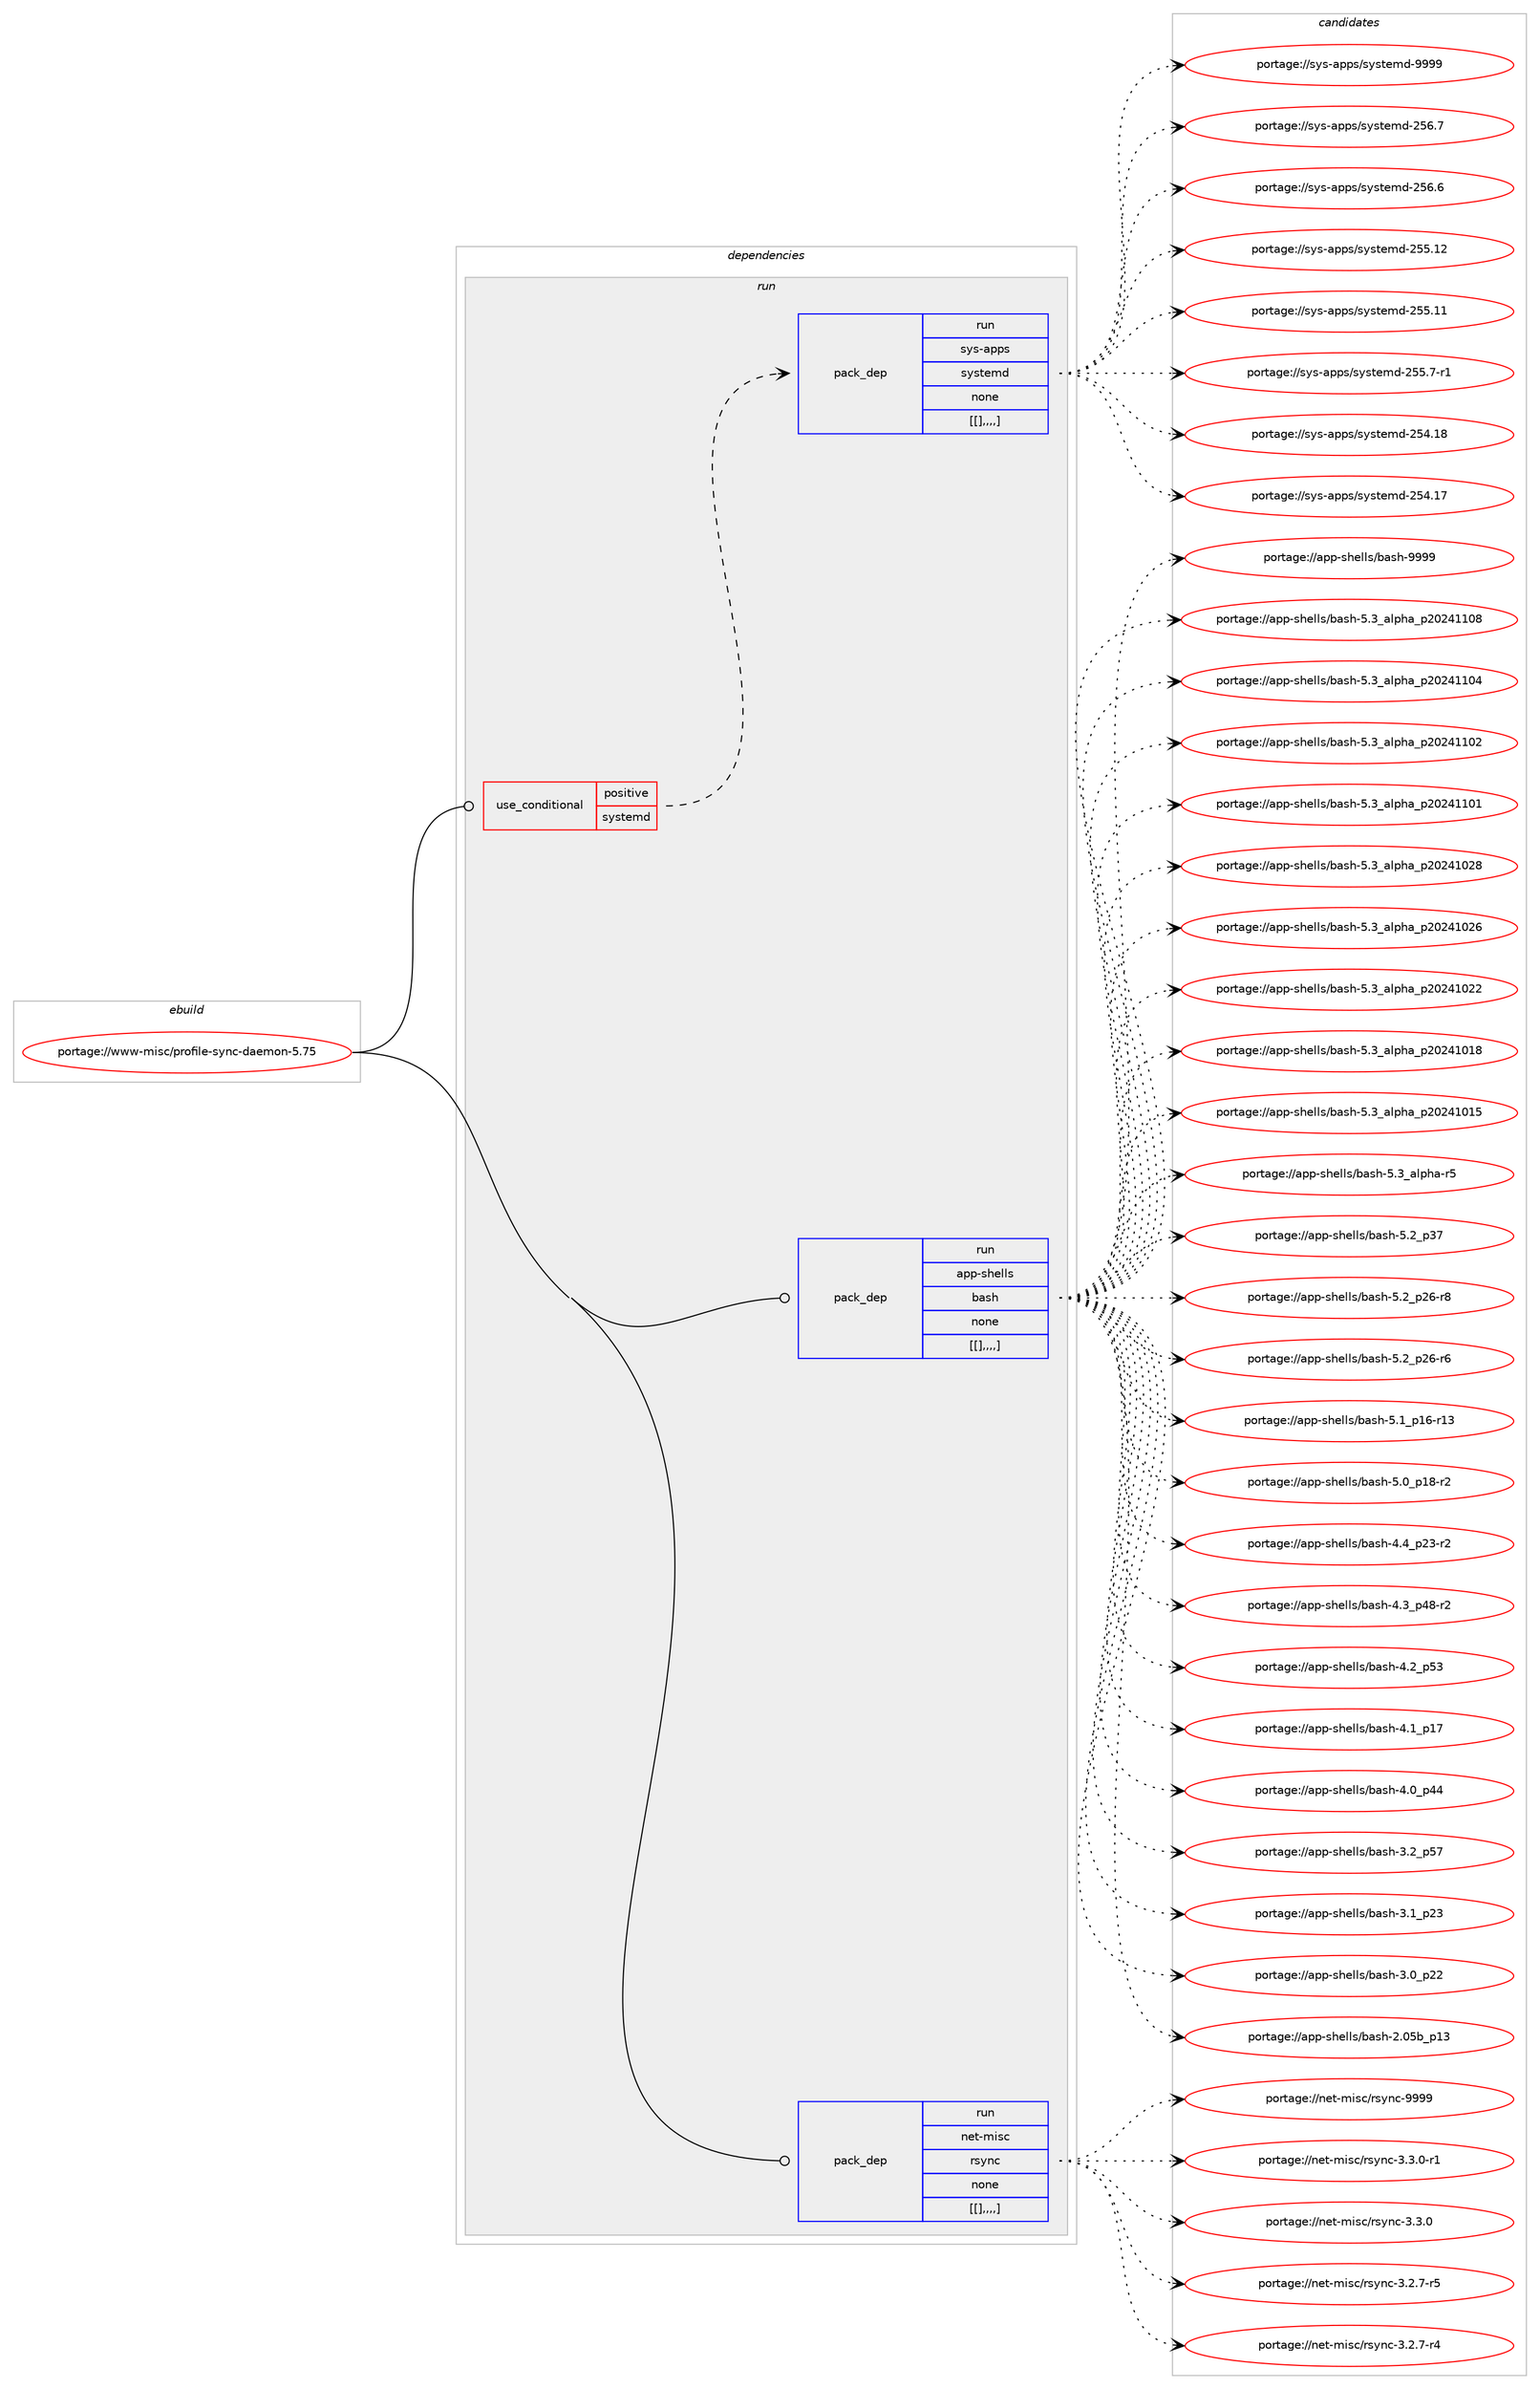 digraph prolog {

# *************
# Graph options
# *************

newrank=true;
concentrate=true;
compound=true;
graph [rankdir=LR,fontname=Helvetica,fontsize=10,ranksep=1.5];#, ranksep=2.5, nodesep=0.2];
edge  [arrowhead=vee];
node  [fontname=Helvetica,fontsize=10];

# **********
# The ebuild
# **********

subgraph cluster_leftcol {
color=gray;
label=<<i>ebuild</i>>;
id [label="portage://www-misc/profile-sync-daemon-5.75", color=red, width=4, href="../www-misc/profile-sync-daemon-5.75.svg"];
}

# ****************
# The dependencies
# ****************

subgraph cluster_midcol {
color=gray;
label=<<i>dependencies</i>>;
subgraph cluster_compile {
fillcolor="#eeeeee";
style=filled;
label=<<i>compile</i>>;
}
subgraph cluster_compileandrun {
fillcolor="#eeeeee";
style=filled;
label=<<i>compile and run</i>>;
}
subgraph cluster_run {
fillcolor="#eeeeee";
style=filled;
label=<<i>run</i>>;
subgraph cond481 {
dependency2725 [label=<<TABLE BORDER="0" CELLBORDER="1" CELLSPACING="0" CELLPADDING="4"><TR><TD ROWSPAN="3" CELLPADDING="10">use_conditional</TD></TR><TR><TD>positive</TD></TR><TR><TD>systemd</TD></TR></TABLE>>, shape=none, color=red];
subgraph pack2093 {
dependency2726 [label=<<TABLE BORDER="0" CELLBORDER="1" CELLSPACING="0" CELLPADDING="4" WIDTH="220"><TR><TD ROWSPAN="6" CELLPADDING="30">pack_dep</TD></TR><TR><TD WIDTH="110">run</TD></TR><TR><TD>sys-apps</TD></TR><TR><TD>systemd</TD></TR><TR><TD>none</TD></TR><TR><TD>[[],,,,]</TD></TR></TABLE>>, shape=none, color=blue];
}
dependency2725:e -> dependency2726:w [weight=20,style="dashed",arrowhead="vee"];
}
id:e -> dependency2725:w [weight=20,style="solid",arrowhead="odot"];
subgraph pack2094 {
dependency2727 [label=<<TABLE BORDER="0" CELLBORDER="1" CELLSPACING="0" CELLPADDING="4" WIDTH="220"><TR><TD ROWSPAN="6" CELLPADDING="30">pack_dep</TD></TR><TR><TD WIDTH="110">run</TD></TR><TR><TD>app-shells</TD></TR><TR><TD>bash</TD></TR><TR><TD>none</TD></TR><TR><TD>[[],,,,]</TD></TR></TABLE>>, shape=none, color=blue];
}
id:e -> dependency2727:w [weight=20,style="solid",arrowhead="odot"];
subgraph pack2095 {
dependency2728 [label=<<TABLE BORDER="0" CELLBORDER="1" CELLSPACING="0" CELLPADDING="4" WIDTH="220"><TR><TD ROWSPAN="6" CELLPADDING="30">pack_dep</TD></TR><TR><TD WIDTH="110">run</TD></TR><TR><TD>net-misc</TD></TR><TR><TD>rsync</TD></TR><TR><TD>none</TD></TR><TR><TD>[[],,,,]</TD></TR></TABLE>>, shape=none, color=blue];
}
id:e -> dependency2728:w [weight=20,style="solid",arrowhead="odot"];
}
}

# **************
# The candidates
# **************

subgraph cluster_choices {
rank=same;
color=gray;
label=<<i>candidates</i>>;

subgraph choice2093 {
color=black;
nodesep=1;
choice1151211154597112112115471151211151161011091004557575757 [label="portage://sys-apps/systemd-9999", color=red, width=4,href="../sys-apps/systemd-9999.svg"];
choice115121115459711211211547115121115116101109100455053544655 [label="portage://sys-apps/systemd-256.7", color=red, width=4,href="../sys-apps/systemd-256.7.svg"];
choice115121115459711211211547115121115116101109100455053544654 [label="portage://sys-apps/systemd-256.6", color=red, width=4,href="../sys-apps/systemd-256.6.svg"];
choice11512111545971121121154711512111511610110910045505353464950 [label="portage://sys-apps/systemd-255.12", color=red, width=4,href="../sys-apps/systemd-255.12.svg"];
choice11512111545971121121154711512111511610110910045505353464949 [label="portage://sys-apps/systemd-255.11", color=red, width=4,href="../sys-apps/systemd-255.11.svg"];
choice1151211154597112112115471151211151161011091004550535346554511449 [label="portage://sys-apps/systemd-255.7-r1", color=red, width=4,href="../sys-apps/systemd-255.7-r1.svg"];
choice11512111545971121121154711512111511610110910045505352464956 [label="portage://sys-apps/systemd-254.18", color=red, width=4,href="../sys-apps/systemd-254.18.svg"];
choice11512111545971121121154711512111511610110910045505352464955 [label="portage://sys-apps/systemd-254.17", color=red, width=4,href="../sys-apps/systemd-254.17.svg"];
dependency2726:e -> choice1151211154597112112115471151211151161011091004557575757:w [style=dotted,weight="100"];
dependency2726:e -> choice115121115459711211211547115121115116101109100455053544655:w [style=dotted,weight="100"];
dependency2726:e -> choice115121115459711211211547115121115116101109100455053544654:w [style=dotted,weight="100"];
dependency2726:e -> choice11512111545971121121154711512111511610110910045505353464950:w [style=dotted,weight="100"];
dependency2726:e -> choice11512111545971121121154711512111511610110910045505353464949:w [style=dotted,weight="100"];
dependency2726:e -> choice1151211154597112112115471151211151161011091004550535346554511449:w [style=dotted,weight="100"];
dependency2726:e -> choice11512111545971121121154711512111511610110910045505352464956:w [style=dotted,weight="100"];
dependency2726:e -> choice11512111545971121121154711512111511610110910045505352464955:w [style=dotted,weight="100"];
}
subgraph choice2096 {
color=black;
nodesep=1;
choice97112112451151041011081081154798971151044557575757 [label="portage://app-shells/bash-9999", color=red, width=4,href="../app-shells/bash-9999.svg"];
choice971121124511510410110810811547989711510445534651959710811210497951125048505249494856 [label="portage://app-shells/bash-5.3_alpha_p20241108", color=red, width=4,href="../app-shells/bash-5.3_alpha_p20241108.svg"];
choice971121124511510410110810811547989711510445534651959710811210497951125048505249494852 [label="portage://app-shells/bash-5.3_alpha_p20241104", color=red, width=4,href="../app-shells/bash-5.3_alpha_p20241104.svg"];
choice971121124511510410110810811547989711510445534651959710811210497951125048505249494850 [label="portage://app-shells/bash-5.3_alpha_p20241102", color=red, width=4,href="../app-shells/bash-5.3_alpha_p20241102.svg"];
choice971121124511510410110810811547989711510445534651959710811210497951125048505249494849 [label="portage://app-shells/bash-5.3_alpha_p20241101", color=red, width=4,href="../app-shells/bash-5.3_alpha_p20241101.svg"];
choice971121124511510410110810811547989711510445534651959710811210497951125048505249485056 [label="portage://app-shells/bash-5.3_alpha_p20241028", color=red, width=4,href="../app-shells/bash-5.3_alpha_p20241028.svg"];
choice971121124511510410110810811547989711510445534651959710811210497951125048505249485054 [label="portage://app-shells/bash-5.3_alpha_p20241026", color=red, width=4,href="../app-shells/bash-5.3_alpha_p20241026.svg"];
choice971121124511510410110810811547989711510445534651959710811210497951125048505249485050 [label="portage://app-shells/bash-5.3_alpha_p20241022", color=red, width=4,href="../app-shells/bash-5.3_alpha_p20241022.svg"];
choice971121124511510410110810811547989711510445534651959710811210497951125048505249484956 [label="portage://app-shells/bash-5.3_alpha_p20241018", color=red, width=4,href="../app-shells/bash-5.3_alpha_p20241018.svg"];
choice971121124511510410110810811547989711510445534651959710811210497951125048505249484953 [label="portage://app-shells/bash-5.3_alpha_p20241015", color=red, width=4,href="../app-shells/bash-5.3_alpha_p20241015.svg"];
choice9711211245115104101108108115479897115104455346519597108112104974511453 [label="portage://app-shells/bash-5.3_alpha-r5", color=red, width=4,href="../app-shells/bash-5.3_alpha-r5.svg"];
choice971121124511510410110810811547989711510445534650951125155 [label="portage://app-shells/bash-5.2_p37", color=red, width=4,href="../app-shells/bash-5.2_p37.svg"];
choice9711211245115104101108108115479897115104455346509511250544511456 [label="portage://app-shells/bash-5.2_p26-r8", color=red, width=4,href="../app-shells/bash-5.2_p26-r8.svg"];
choice9711211245115104101108108115479897115104455346509511250544511454 [label="portage://app-shells/bash-5.2_p26-r6", color=red, width=4,href="../app-shells/bash-5.2_p26-r6.svg"];
choice971121124511510410110810811547989711510445534649951124954451144951 [label="portage://app-shells/bash-5.1_p16-r13", color=red, width=4,href="../app-shells/bash-5.1_p16-r13.svg"];
choice9711211245115104101108108115479897115104455346489511249564511450 [label="portage://app-shells/bash-5.0_p18-r2", color=red, width=4,href="../app-shells/bash-5.0_p18-r2.svg"];
choice9711211245115104101108108115479897115104455246529511250514511450 [label="portage://app-shells/bash-4.4_p23-r2", color=red, width=4,href="../app-shells/bash-4.4_p23-r2.svg"];
choice9711211245115104101108108115479897115104455246519511252564511450 [label="portage://app-shells/bash-4.3_p48-r2", color=red, width=4,href="../app-shells/bash-4.3_p48-r2.svg"];
choice971121124511510410110810811547989711510445524650951125351 [label="portage://app-shells/bash-4.2_p53", color=red, width=4,href="../app-shells/bash-4.2_p53.svg"];
choice971121124511510410110810811547989711510445524649951124955 [label="portage://app-shells/bash-4.1_p17", color=red, width=4,href="../app-shells/bash-4.1_p17.svg"];
choice971121124511510410110810811547989711510445524648951125252 [label="portage://app-shells/bash-4.0_p44", color=red, width=4,href="../app-shells/bash-4.0_p44.svg"];
choice971121124511510410110810811547989711510445514650951125355 [label="portage://app-shells/bash-3.2_p57", color=red, width=4,href="../app-shells/bash-3.2_p57.svg"];
choice971121124511510410110810811547989711510445514649951125051 [label="portage://app-shells/bash-3.1_p23", color=red, width=4,href="../app-shells/bash-3.1_p23.svg"];
choice971121124511510410110810811547989711510445514648951125050 [label="portage://app-shells/bash-3.0_p22", color=red, width=4,href="../app-shells/bash-3.0_p22.svg"];
choice9711211245115104101108108115479897115104455046485398951124951 [label="portage://app-shells/bash-2.05b_p13", color=red, width=4,href="../app-shells/bash-2.05b_p13.svg"];
dependency2727:e -> choice97112112451151041011081081154798971151044557575757:w [style=dotted,weight="100"];
dependency2727:e -> choice971121124511510410110810811547989711510445534651959710811210497951125048505249494856:w [style=dotted,weight="100"];
dependency2727:e -> choice971121124511510410110810811547989711510445534651959710811210497951125048505249494852:w [style=dotted,weight="100"];
dependency2727:e -> choice971121124511510410110810811547989711510445534651959710811210497951125048505249494850:w [style=dotted,weight="100"];
dependency2727:e -> choice971121124511510410110810811547989711510445534651959710811210497951125048505249494849:w [style=dotted,weight="100"];
dependency2727:e -> choice971121124511510410110810811547989711510445534651959710811210497951125048505249485056:w [style=dotted,weight="100"];
dependency2727:e -> choice971121124511510410110810811547989711510445534651959710811210497951125048505249485054:w [style=dotted,weight="100"];
dependency2727:e -> choice971121124511510410110810811547989711510445534651959710811210497951125048505249485050:w [style=dotted,weight="100"];
dependency2727:e -> choice971121124511510410110810811547989711510445534651959710811210497951125048505249484956:w [style=dotted,weight="100"];
dependency2727:e -> choice971121124511510410110810811547989711510445534651959710811210497951125048505249484953:w [style=dotted,weight="100"];
dependency2727:e -> choice9711211245115104101108108115479897115104455346519597108112104974511453:w [style=dotted,weight="100"];
dependency2727:e -> choice971121124511510410110810811547989711510445534650951125155:w [style=dotted,weight="100"];
dependency2727:e -> choice9711211245115104101108108115479897115104455346509511250544511456:w [style=dotted,weight="100"];
dependency2727:e -> choice9711211245115104101108108115479897115104455346509511250544511454:w [style=dotted,weight="100"];
dependency2727:e -> choice971121124511510410110810811547989711510445534649951124954451144951:w [style=dotted,weight="100"];
dependency2727:e -> choice9711211245115104101108108115479897115104455346489511249564511450:w [style=dotted,weight="100"];
dependency2727:e -> choice9711211245115104101108108115479897115104455246529511250514511450:w [style=dotted,weight="100"];
dependency2727:e -> choice9711211245115104101108108115479897115104455246519511252564511450:w [style=dotted,weight="100"];
dependency2727:e -> choice971121124511510410110810811547989711510445524650951125351:w [style=dotted,weight="100"];
dependency2727:e -> choice971121124511510410110810811547989711510445524649951124955:w [style=dotted,weight="100"];
dependency2727:e -> choice971121124511510410110810811547989711510445524648951125252:w [style=dotted,weight="100"];
dependency2727:e -> choice971121124511510410110810811547989711510445514650951125355:w [style=dotted,weight="100"];
dependency2727:e -> choice971121124511510410110810811547989711510445514649951125051:w [style=dotted,weight="100"];
dependency2727:e -> choice971121124511510410110810811547989711510445514648951125050:w [style=dotted,weight="100"];
dependency2727:e -> choice9711211245115104101108108115479897115104455046485398951124951:w [style=dotted,weight="100"];
}
subgraph choice2100 {
color=black;
nodesep=1;
choice110101116451091051159947114115121110994557575757 [label="portage://net-misc/rsync-9999", color=red, width=4,href="../net-misc/rsync-9999.svg"];
choice110101116451091051159947114115121110994551465146484511449 [label="portage://net-misc/rsync-3.3.0-r1", color=red, width=4,href="../net-misc/rsync-3.3.0-r1.svg"];
choice11010111645109105115994711411512111099455146514648 [label="portage://net-misc/rsync-3.3.0", color=red, width=4,href="../net-misc/rsync-3.3.0.svg"];
choice110101116451091051159947114115121110994551465046554511453 [label="portage://net-misc/rsync-3.2.7-r5", color=red, width=4,href="../net-misc/rsync-3.2.7-r5.svg"];
choice110101116451091051159947114115121110994551465046554511452 [label="portage://net-misc/rsync-3.2.7-r4", color=red, width=4,href="../net-misc/rsync-3.2.7-r4.svg"];
dependency2728:e -> choice110101116451091051159947114115121110994557575757:w [style=dotted,weight="100"];
dependency2728:e -> choice110101116451091051159947114115121110994551465146484511449:w [style=dotted,weight="100"];
dependency2728:e -> choice11010111645109105115994711411512111099455146514648:w [style=dotted,weight="100"];
dependency2728:e -> choice110101116451091051159947114115121110994551465046554511453:w [style=dotted,weight="100"];
dependency2728:e -> choice110101116451091051159947114115121110994551465046554511452:w [style=dotted,weight="100"];
}
}

}
